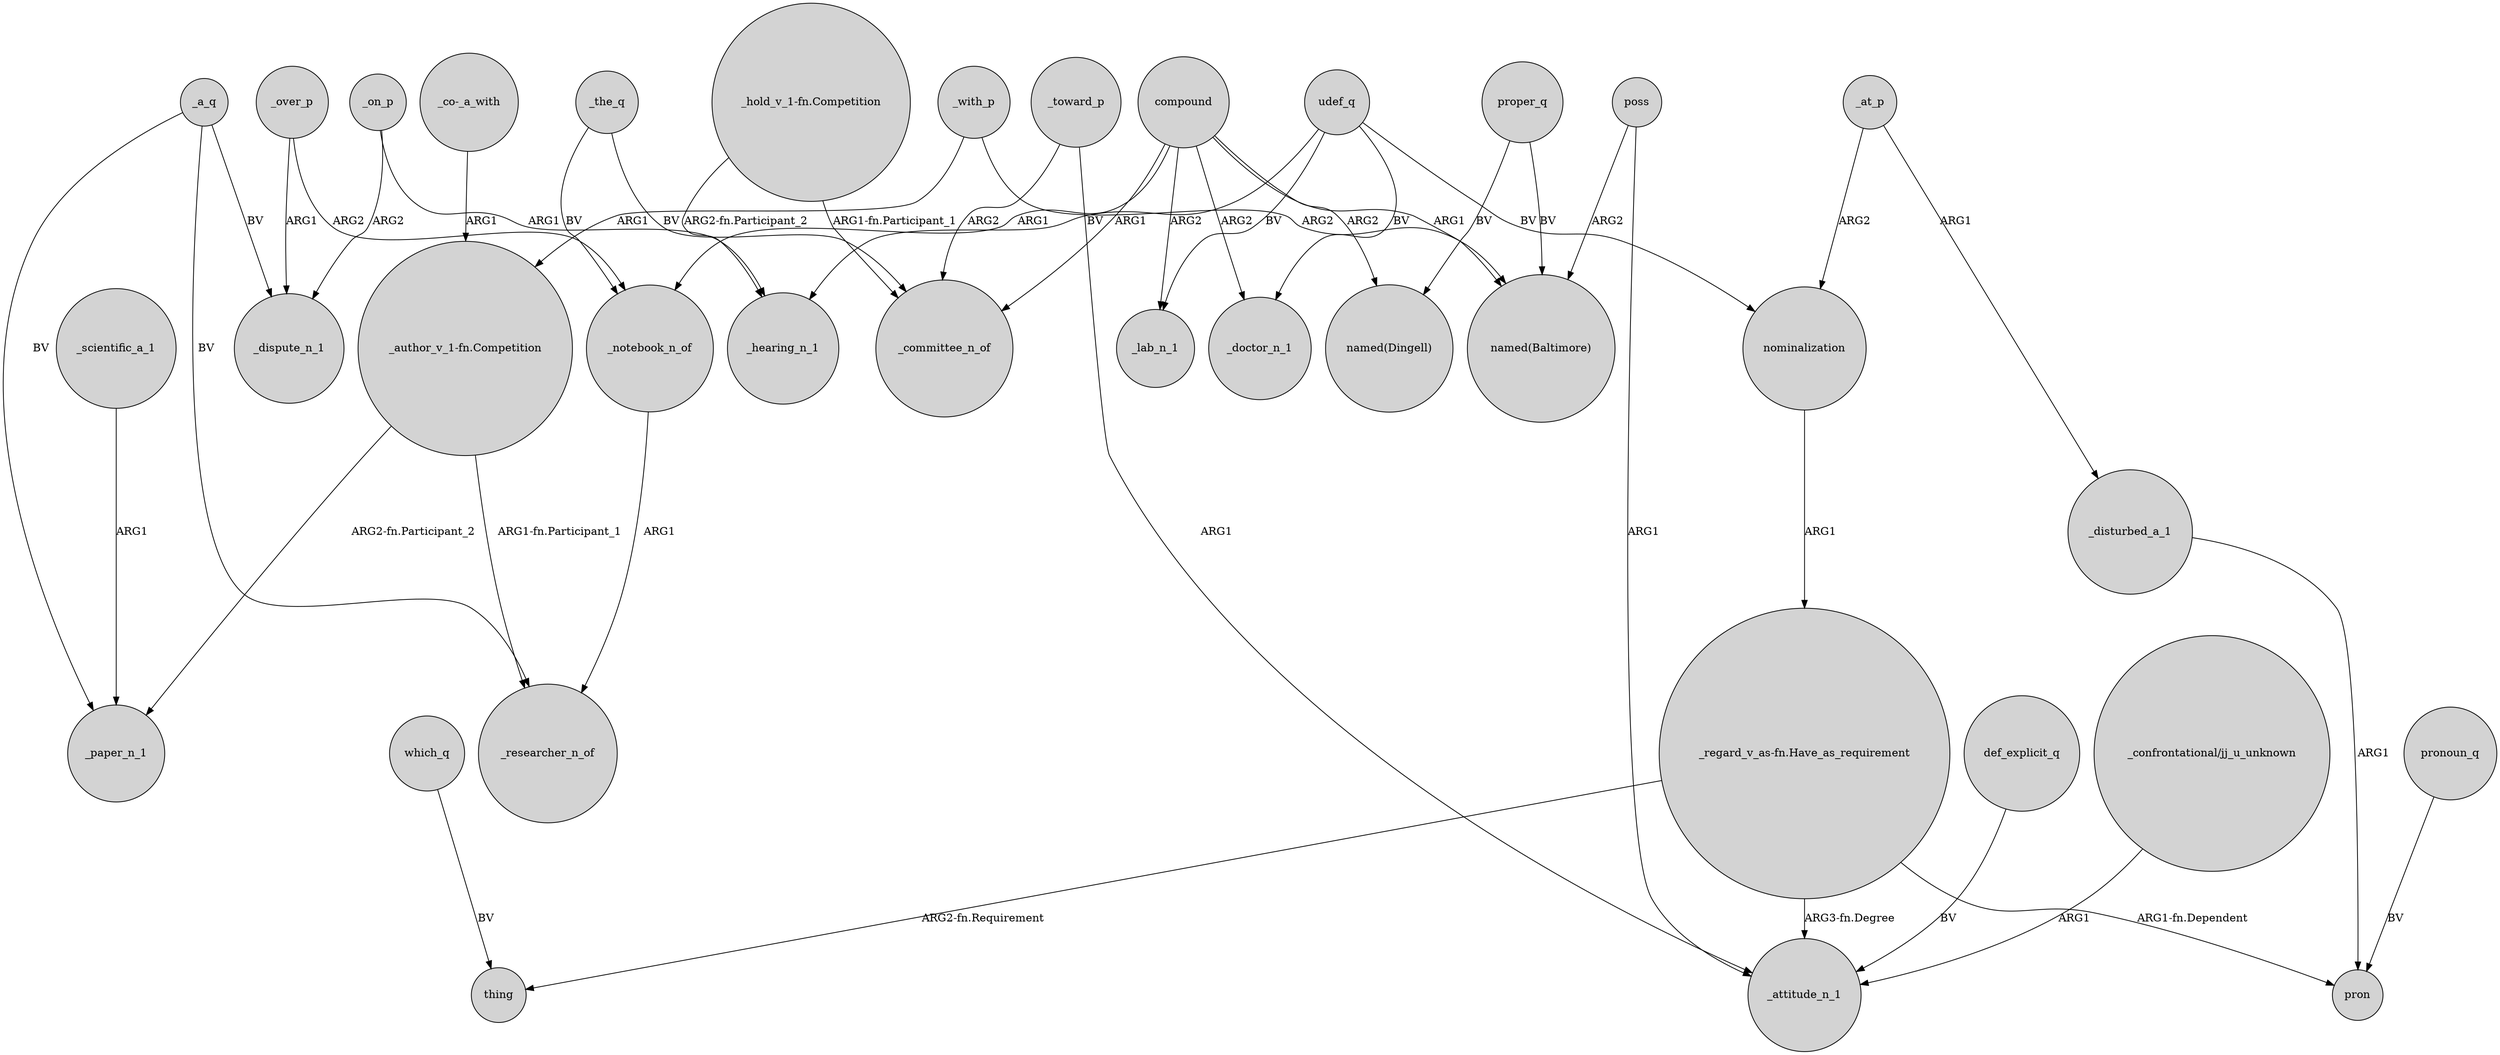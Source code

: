 digraph {
	node [shape=circle style=filled]
	udef_q -> _lab_n_1 [label=BV]
	compound -> _lab_n_1 [label=ARG2]
	_a_q -> _dispute_n_1 [label=BV]
	_at_p -> nominalization [label=ARG2]
	_a_q -> _researcher_n_of [label=BV]
	_on_p -> _dispute_n_1 [label=ARG2]
	_over_p -> _notebook_n_of [label=ARG2]
	compound -> _committee_n_of [label=ARG1]
	poss -> _attitude_n_1 [label=ARG1]
	_the_q -> _notebook_n_of [label=BV]
	udef_q -> nominalization [label=BV]
	"_author_v_1-fn.Competition" -> _researcher_n_of [label="ARG1-fn.Participant_1"]
	"_regard_v_as-fn.Have_as_requirement" -> thing [label="ARG2-fn.Requirement"]
	which_q -> thing [label=BV]
	"_hold_v_1-fn.Competition" -> _committee_n_of [label="ARG1-fn.Participant_1"]
	_notebook_n_of -> _researcher_n_of [label=ARG1]
	nominalization -> "_regard_v_as-fn.Have_as_requirement" [label=ARG1]
	compound -> "named(Baltimore)" [label=ARG1]
	proper_q -> "named(Dingell)" [label=BV]
	_over_p -> _dispute_n_1 [label=ARG1]
	_disturbed_a_1 -> pron [label=ARG1]
	pronoun_q -> pron [label=BV]
	udef_q -> _hearing_n_1 [label=BV]
	"_regard_v_as-fn.Have_as_requirement" -> _attitude_n_1 [label="ARG3-fn.Degree"]
	proper_q -> "named(Baltimore)" [label=BV]
	_a_q -> _paper_n_1 [label=BV]
	def_explicit_q -> _attitude_n_1 [label=BV]
	"_confrontational/jj_u_unknown" -> _attitude_n_1 [label=ARG1]
	_scientific_a_1 -> _paper_n_1 [label=ARG1]
	"_author_v_1-fn.Competition" -> _paper_n_1 [label="ARG2-fn.Participant_2"]
	_the_q -> _committee_n_of [label=BV]
	_with_p -> "_author_v_1-fn.Competition" [label=ARG1]
	_on_p -> _hearing_n_1 [label=ARG1]
	_toward_p -> _committee_n_of [label=ARG2]
	udef_q -> _doctor_n_1 [label=BV]
	poss -> "named(Baltimore)" [label=ARG2]
	compound -> "named(Dingell)" [label=ARG2]
	"_hold_v_1-fn.Competition" -> _hearing_n_1 [label="ARG2-fn.Participant_2"]
	_toward_p -> _attitude_n_1 [label=ARG1]
	_with_p -> "named(Baltimore)" [label=ARG2]
	_at_p -> _disturbed_a_1 [label=ARG1]
	"_regard_v_as-fn.Have_as_requirement" -> pron [label="ARG1-fn.Dependent"]
	"_co-_a_with" -> "_author_v_1-fn.Competition" [label=ARG1]
	compound -> _doctor_n_1 [label=ARG2]
	compound -> _notebook_n_of [label=ARG1]
}

